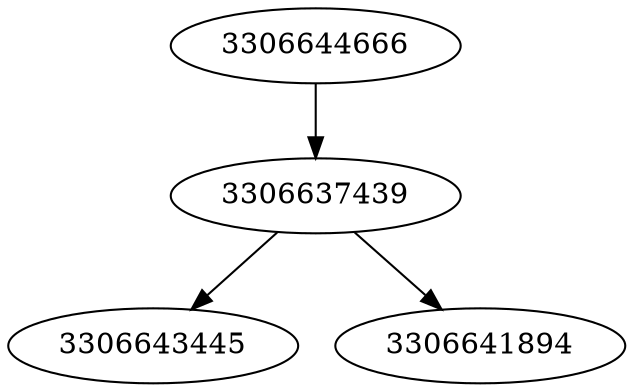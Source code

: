 strict digraph  {
3306644666;
3306643445;
3306641894;
3306637439;
3306644666 -> 3306637439;
3306637439 -> 3306643445;
3306637439 -> 3306641894;
}
